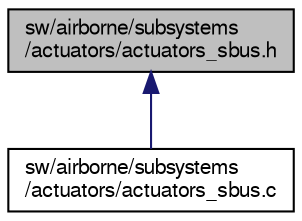 digraph "sw/airborne/subsystems/actuators/actuators_sbus.h"
{
  edge [fontname="FreeSans",fontsize="10",labelfontname="FreeSans",labelfontsize="10"];
  node [fontname="FreeSans",fontsize="10",shape=record];
  Node1 [label="sw/airborne/subsystems\l/actuators/actuators_sbus.h",height=0.2,width=0.4,color="black", fillcolor="grey75", style="filled", fontcolor="black"];
  Node1 -> Node2 [dir="back",color="midnightblue",fontsize="10",style="solid",fontname="FreeSans"];
  Node2 [label="sw/airborne/subsystems\l/actuators/actuators_sbus.c",height=0.2,width=0.4,color="black", fillcolor="white", style="filled",URL="$actuators__sbus_8c.html",tooltip="Sbus actuator driver, which can output as 7 sbus channels at ~11ms. "];
}
